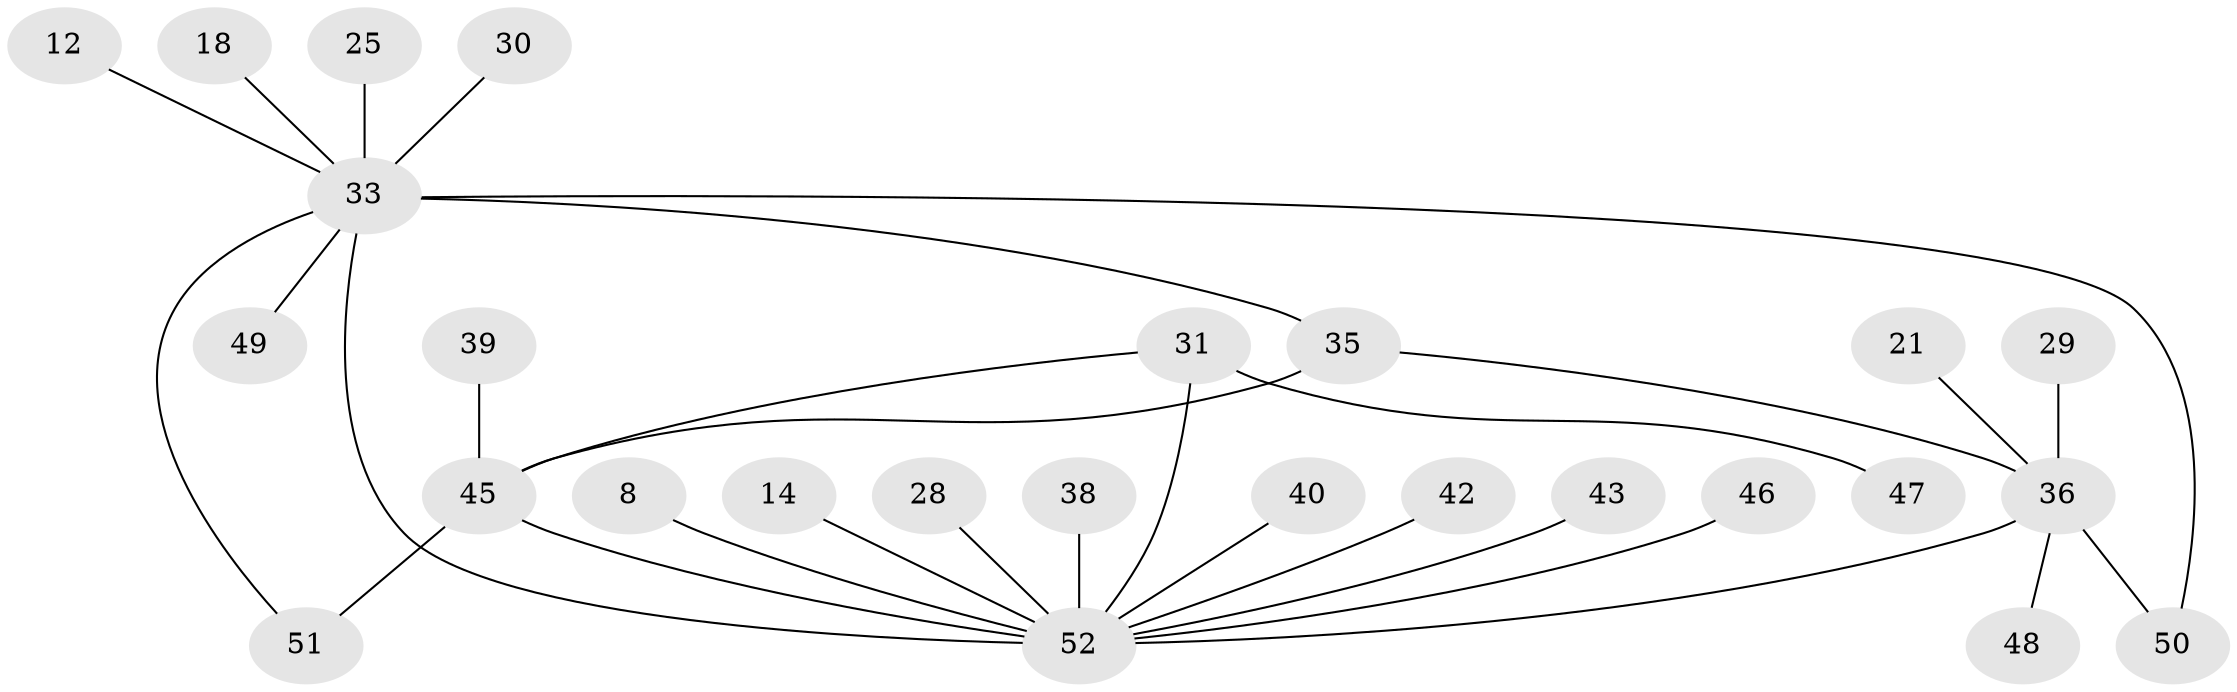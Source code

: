 // original degree distribution, {6: 0.057692307692307696, 14: 0.019230769230769232, 12: 0.019230769230769232, 3: 0.038461538461538464, 2: 0.34615384615384615, 8: 0.038461538461538464, 1: 0.38461538461538464, 4: 0.057692307692307696, 5: 0.038461538461538464}
// Generated by graph-tools (version 1.1) at 2025/50/03/04/25 21:50:32]
// undirected, 26 vertices, 30 edges
graph export_dot {
graph [start="1"]
  node [color=gray90,style=filled];
  8;
  12;
  14;
  18;
  21;
  25 [super="+22"];
  28;
  29;
  30;
  31;
  33 [super="+3+23"];
  35 [super="+24"];
  36 [super="+32+17"];
  38;
  39;
  40;
  42 [super="+37"];
  43;
  45 [super="+4+34+5+41"];
  46;
  47 [super="+44"];
  48;
  49;
  50;
  51 [super="+16"];
  52 [super="+1+7+15+2+26"];
  8 -- 52;
  12 -- 33;
  14 -- 52;
  18 -- 33;
  21 -- 36;
  25 -- 33 [weight=2];
  28 -- 52;
  29 -- 36;
  30 -- 33;
  31 -- 45 [weight=2];
  31 -- 52 [weight=3];
  31 -- 47;
  33 -- 49 [weight=2];
  33 -- 50;
  33 -- 52 [weight=4];
  33 -- 51;
  33 -- 35;
  35 -- 36;
  35 -- 45;
  36 -- 48;
  36 -- 50;
  36 -- 52 [weight=4];
  38 -- 52;
  39 -- 45;
  40 -- 52;
  42 -- 52;
  43 -- 52;
  45 -- 51;
  45 -- 52 [weight=4];
  46 -- 52;
}
